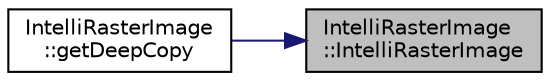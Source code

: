 digraph "IntelliRasterImage::IntelliRasterImage"
{
 // LATEX_PDF_SIZE
  edge [fontname="Helvetica",fontsize="10",labelfontname="Helvetica",labelfontsize="10"];
  node [fontname="Helvetica",fontsize="10",shape=record];
  rankdir="RL";
  Node1 [label="IntelliRasterImage\l::IntelliRasterImage",height=0.2,width=0.4,color="black", fillcolor="grey75", style="filled", fontcolor="black",tooltip=" "];
  Node1 -> Node2 [dir="back",color="midnightblue",fontsize="10",style="solid",fontname="Helvetica"];
  Node2 [label="IntelliRasterImage\l::getDeepCopy",height=0.2,width=0.4,color="black", fillcolor="white", style="filled",URL="$class_intelli_raster_image.html#a8f901301b106504de3c27308ade897dc",tooltip=" "];
}
